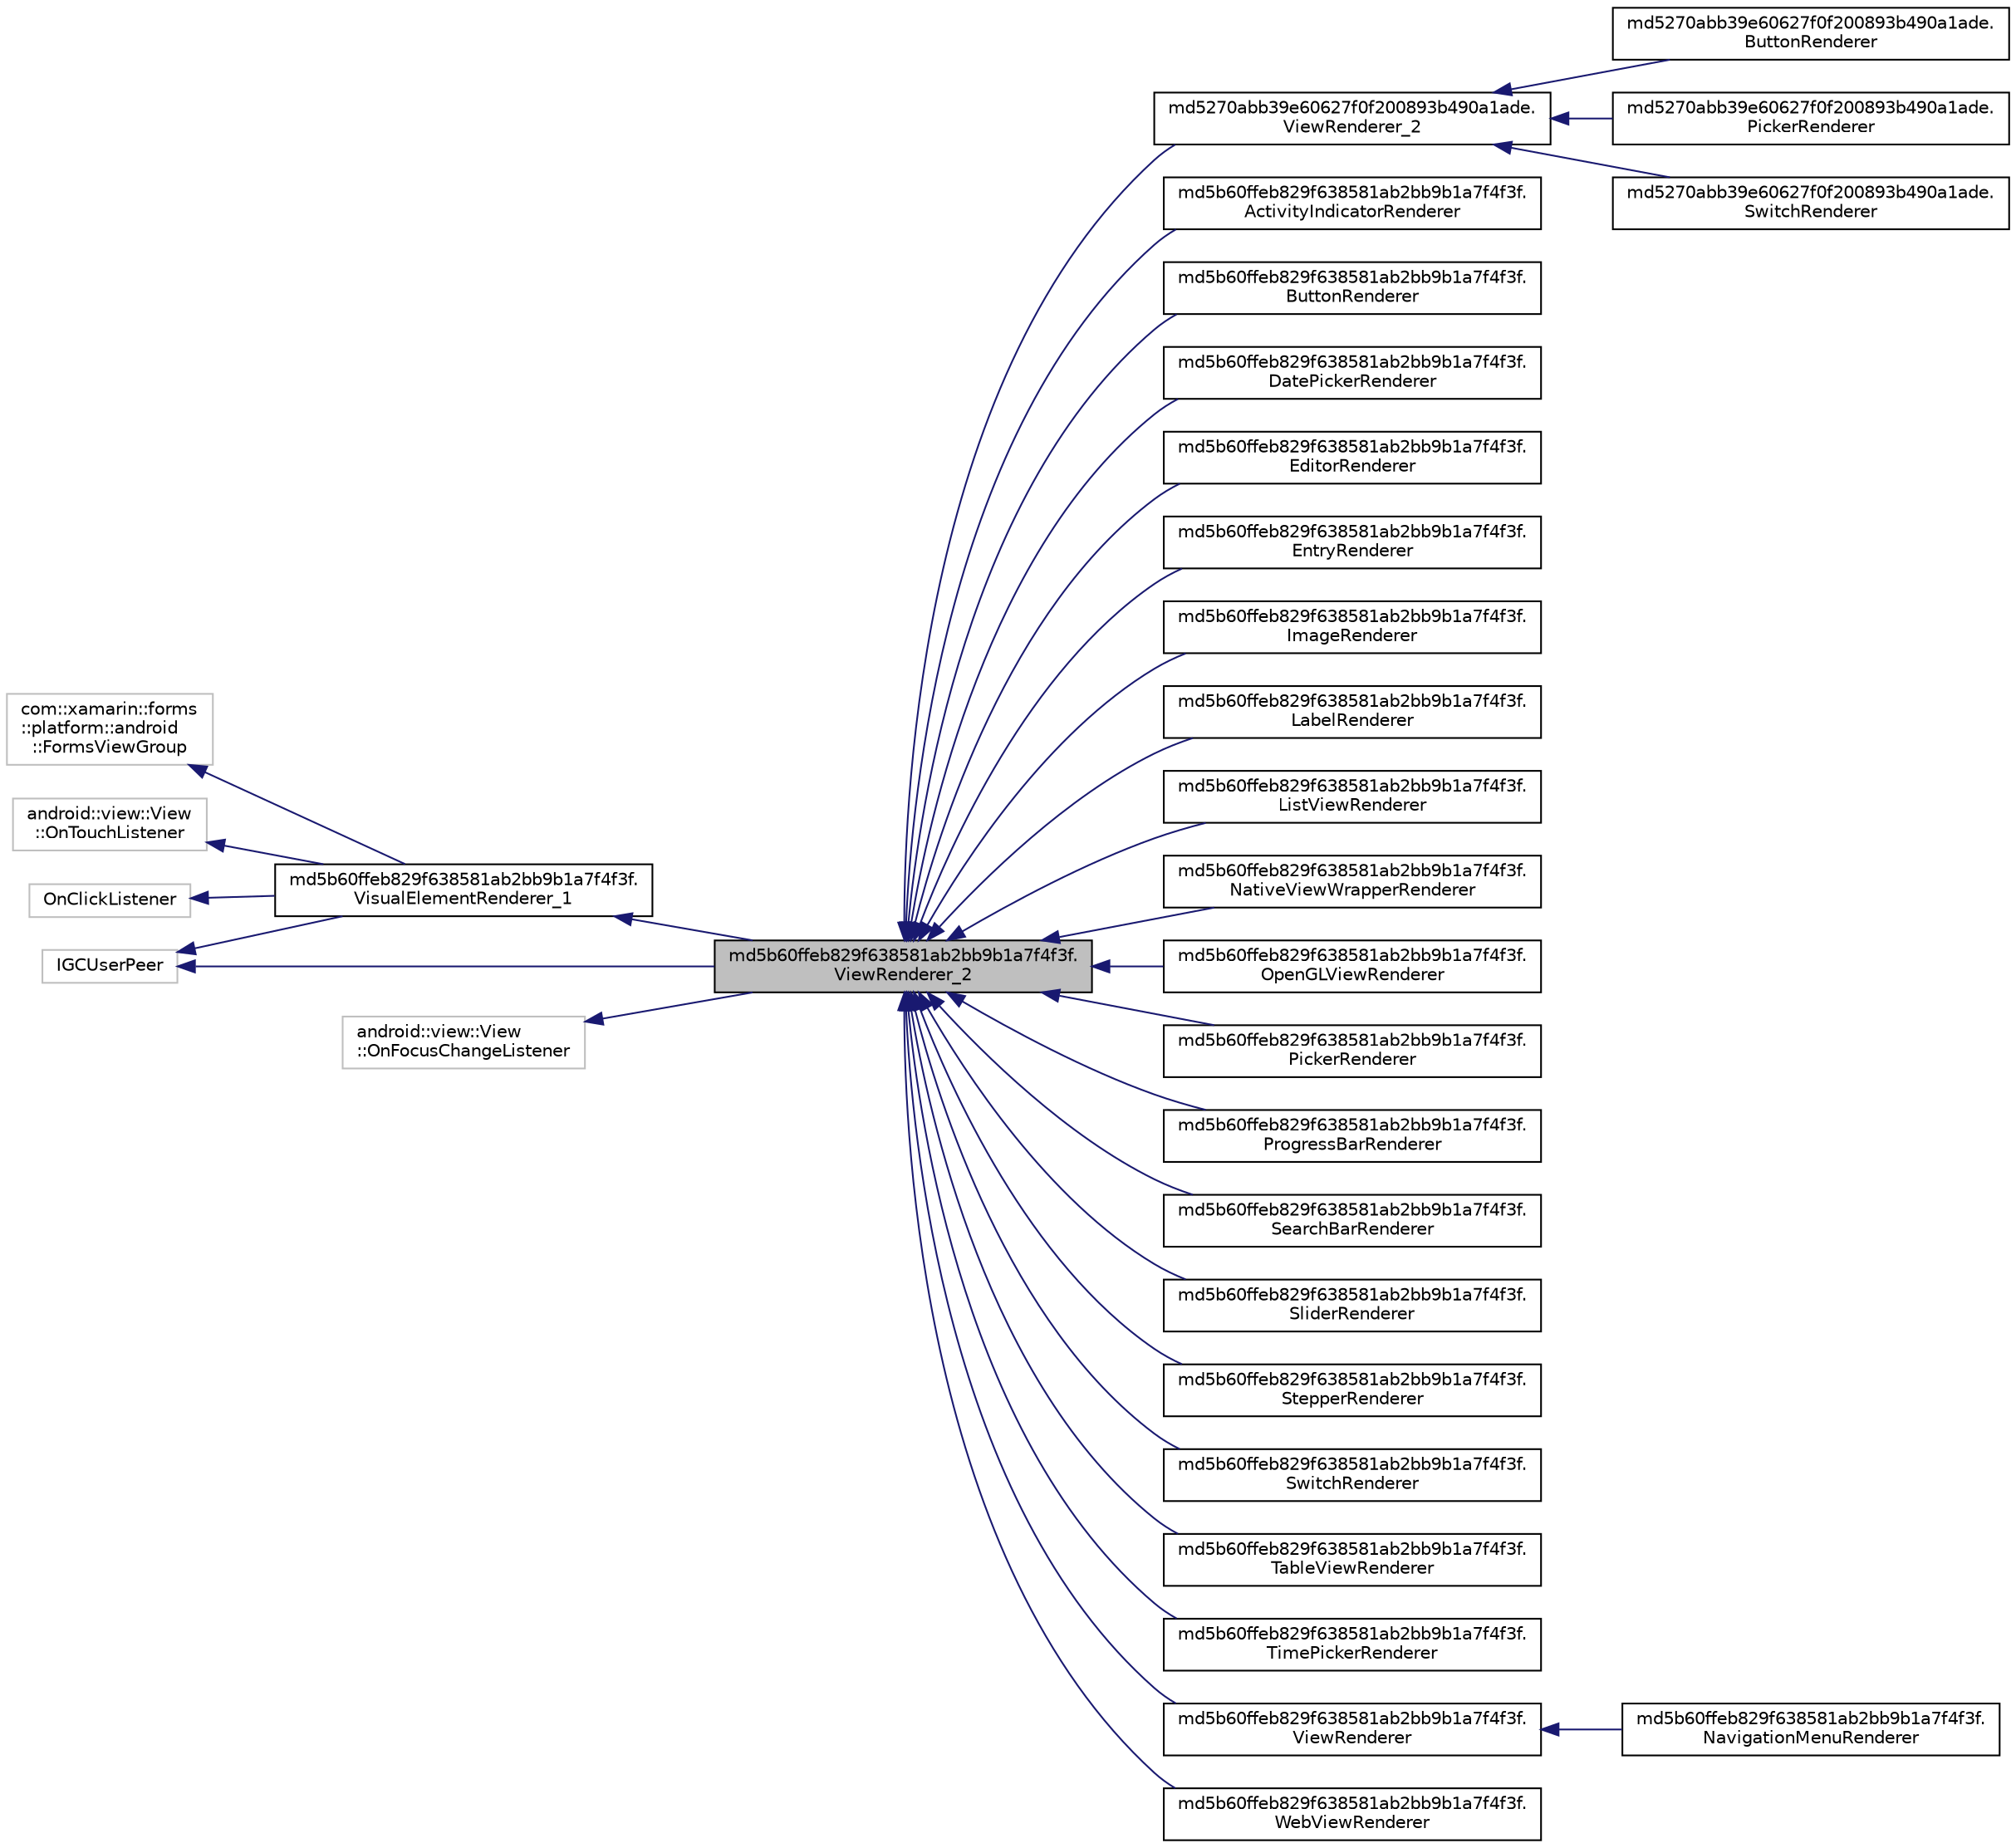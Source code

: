 digraph "md5b60ffeb829f638581ab2bb9b1a7f4f3f.ViewRenderer_2"
{
  edge [fontname="Helvetica",fontsize="10",labelfontname="Helvetica",labelfontsize="10"];
  node [fontname="Helvetica",fontsize="10",shape=record];
  rankdir="LR";
  Node0 [label="md5b60ffeb829f638581ab2bb9b1a7f4f3f.\lViewRenderer_2",height=0.2,width=0.4,color="black", fillcolor="grey75", style="filled", fontcolor="black"];
  Node1 -> Node0 [dir="back",color="midnightblue",fontsize="10",style="solid",fontname="Helvetica"];
  Node1 [label="md5b60ffeb829f638581ab2bb9b1a7f4f3f.\lVisualElementRenderer_1",height=0.2,width=0.4,color="black", fillcolor="white", style="filled",URL="$classmd5b60ffeb829f638581ab2bb9b1a7f4f3f_1_1_visual_element_renderer__1.html"];
  Node2 -> Node1 [dir="back",color="midnightblue",fontsize="10",style="solid",fontname="Helvetica"];
  Node2 [label="com::xamarin::forms\l::platform::android\l::FormsViewGroup",height=0.2,width=0.4,color="grey75", fillcolor="white", style="filled"];
  Node3 -> Node1 [dir="back",color="midnightblue",fontsize="10",style="solid",fontname="Helvetica"];
  Node3 [label="IGCUserPeer",height=0.2,width=0.4,color="grey75", fillcolor="white", style="filled"];
  Node4 -> Node1 [dir="back",color="midnightblue",fontsize="10",style="solid",fontname="Helvetica"];
  Node4 [label="android::view::View\l::OnTouchListener",height=0.2,width=0.4,color="grey75", fillcolor="white", style="filled"];
  Node5 -> Node1 [dir="back",color="midnightblue",fontsize="10",style="solid",fontname="Helvetica"];
  Node5 [label="OnClickListener",height=0.2,width=0.4,color="grey75", fillcolor="white", style="filled"];
  Node3 -> Node0 [dir="back",color="midnightblue",fontsize="10",style="solid",fontname="Helvetica"];
  Node6 -> Node0 [dir="back",color="midnightblue",fontsize="10",style="solid",fontname="Helvetica"];
  Node6 [label="android::view::View\l::OnFocusChangeListener",height=0.2,width=0.4,color="grey75", fillcolor="white", style="filled"];
  Node0 -> Node7 [dir="back",color="midnightblue",fontsize="10",style="solid",fontname="Helvetica"];
  Node7 [label="md5270abb39e60627f0f200893b490a1ade.\lViewRenderer_2",height=0.2,width=0.4,color="black", fillcolor="white", style="filled",URL="$classmd5270abb39e60627f0f200893b490a1ade_1_1_view_renderer__2.html"];
  Node7 -> Node8 [dir="back",color="midnightblue",fontsize="10",style="solid",fontname="Helvetica"];
  Node8 [label="md5270abb39e60627f0f200893b490a1ade.\lButtonRenderer",height=0.2,width=0.4,color="black", fillcolor="white", style="filled",URL="$classmd5270abb39e60627f0f200893b490a1ade_1_1_button_renderer.html"];
  Node7 -> Node9 [dir="back",color="midnightblue",fontsize="10",style="solid",fontname="Helvetica"];
  Node9 [label="md5270abb39e60627f0f200893b490a1ade.\lPickerRenderer",height=0.2,width=0.4,color="black", fillcolor="white", style="filled",URL="$classmd5270abb39e60627f0f200893b490a1ade_1_1_picker_renderer.html"];
  Node7 -> Node10 [dir="back",color="midnightblue",fontsize="10",style="solid",fontname="Helvetica"];
  Node10 [label="md5270abb39e60627f0f200893b490a1ade.\lSwitchRenderer",height=0.2,width=0.4,color="black", fillcolor="white", style="filled",URL="$classmd5270abb39e60627f0f200893b490a1ade_1_1_switch_renderer.html"];
  Node0 -> Node11 [dir="back",color="midnightblue",fontsize="10",style="solid",fontname="Helvetica"];
  Node11 [label="md5b60ffeb829f638581ab2bb9b1a7f4f3f.\lActivityIndicatorRenderer",height=0.2,width=0.4,color="black", fillcolor="white", style="filled",URL="$classmd5b60ffeb829f638581ab2bb9b1a7f4f3f_1_1_activity_indicator_renderer.html"];
  Node0 -> Node12 [dir="back",color="midnightblue",fontsize="10",style="solid",fontname="Helvetica"];
  Node12 [label="md5b60ffeb829f638581ab2bb9b1a7f4f3f.\lButtonRenderer",height=0.2,width=0.4,color="black", fillcolor="white", style="filled",URL="$classmd5b60ffeb829f638581ab2bb9b1a7f4f3f_1_1_button_renderer.html"];
  Node0 -> Node13 [dir="back",color="midnightblue",fontsize="10",style="solid",fontname="Helvetica"];
  Node13 [label="md5b60ffeb829f638581ab2bb9b1a7f4f3f.\lDatePickerRenderer",height=0.2,width=0.4,color="black", fillcolor="white", style="filled",URL="$classmd5b60ffeb829f638581ab2bb9b1a7f4f3f_1_1_date_picker_renderer.html"];
  Node0 -> Node14 [dir="back",color="midnightblue",fontsize="10",style="solid",fontname="Helvetica"];
  Node14 [label="md5b60ffeb829f638581ab2bb9b1a7f4f3f.\lEditorRenderer",height=0.2,width=0.4,color="black", fillcolor="white", style="filled",URL="$classmd5b60ffeb829f638581ab2bb9b1a7f4f3f_1_1_editor_renderer.html"];
  Node0 -> Node15 [dir="back",color="midnightblue",fontsize="10",style="solid",fontname="Helvetica"];
  Node15 [label="md5b60ffeb829f638581ab2bb9b1a7f4f3f.\lEntryRenderer",height=0.2,width=0.4,color="black", fillcolor="white", style="filled",URL="$classmd5b60ffeb829f638581ab2bb9b1a7f4f3f_1_1_entry_renderer.html"];
  Node0 -> Node16 [dir="back",color="midnightblue",fontsize="10",style="solid",fontname="Helvetica"];
  Node16 [label="md5b60ffeb829f638581ab2bb9b1a7f4f3f.\lImageRenderer",height=0.2,width=0.4,color="black", fillcolor="white", style="filled",URL="$classmd5b60ffeb829f638581ab2bb9b1a7f4f3f_1_1_image_renderer.html"];
  Node0 -> Node17 [dir="back",color="midnightblue",fontsize="10",style="solid",fontname="Helvetica"];
  Node17 [label="md5b60ffeb829f638581ab2bb9b1a7f4f3f.\lLabelRenderer",height=0.2,width=0.4,color="black", fillcolor="white", style="filled",URL="$classmd5b60ffeb829f638581ab2bb9b1a7f4f3f_1_1_label_renderer.html"];
  Node0 -> Node18 [dir="back",color="midnightblue",fontsize="10",style="solid",fontname="Helvetica"];
  Node18 [label="md5b60ffeb829f638581ab2bb9b1a7f4f3f.\lListViewRenderer",height=0.2,width=0.4,color="black", fillcolor="white", style="filled",URL="$classmd5b60ffeb829f638581ab2bb9b1a7f4f3f_1_1_list_view_renderer.html"];
  Node0 -> Node19 [dir="back",color="midnightblue",fontsize="10",style="solid",fontname="Helvetica"];
  Node19 [label="md5b60ffeb829f638581ab2bb9b1a7f4f3f.\lNativeViewWrapperRenderer",height=0.2,width=0.4,color="black", fillcolor="white", style="filled",URL="$classmd5b60ffeb829f638581ab2bb9b1a7f4f3f_1_1_native_view_wrapper_renderer.html"];
  Node0 -> Node20 [dir="back",color="midnightblue",fontsize="10",style="solid",fontname="Helvetica"];
  Node20 [label="md5b60ffeb829f638581ab2bb9b1a7f4f3f.\lOpenGLViewRenderer",height=0.2,width=0.4,color="black", fillcolor="white", style="filled",URL="$classmd5b60ffeb829f638581ab2bb9b1a7f4f3f_1_1_open_g_l_view_renderer.html"];
  Node0 -> Node21 [dir="back",color="midnightblue",fontsize="10",style="solid",fontname="Helvetica"];
  Node21 [label="md5b60ffeb829f638581ab2bb9b1a7f4f3f.\lPickerRenderer",height=0.2,width=0.4,color="black", fillcolor="white", style="filled",URL="$classmd5b60ffeb829f638581ab2bb9b1a7f4f3f_1_1_picker_renderer.html"];
  Node0 -> Node22 [dir="back",color="midnightblue",fontsize="10",style="solid",fontname="Helvetica"];
  Node22 [label="md5b60ffeb829f638581ab2bb9b1a7f4f3f.\lProgressBarRenderer",height=0.2,width=0.4,color="black", fillcolor="white", style="filled",URL="$classmd5b60ffeb829f638581ab2bb9b1a7f4f3f_1_1_progress_bar_renderer.html"];
  Node0 -> Node23 [dir="back",color="midnightblue",fontsize="10",style="solid",fontname="Helvetica"];
  Node23 [label="md5b60ffeb829f638581ab2bb9b1a7f4f3f.\lSearchBarRenderer",height=0.2,width=0.4,color="black", fillcolor="white", style="filled",URL="$classmd5b60ffeb829f638581ab2bb9b1a7f4f3f_1_1_search_bar_renderer.html"];
  Node0 -> Node24 [dir="back",color="midnightblue",fontsize="10",style="solid",fontname="Helvetica"];
  Node24 [label="md5b60ffeb829f638581ab2bb9b1a7f4f3f.\lSliderRenderer",height=0.2,width=0.4,color="black", fillcolor="white", style="filled",URL="$classmd5b60ffeb829f638581ab2bb9b1a7f4f3f_1_1_slider_renderer.html"];
  Node0 -> Node25 [dir="back",color="midnightblue",fontsize="10",style="solid",fontname="Helvetica"];
  Node25 [label="md5b60ffeb829f638581ab2bb9b1a7f4f3f.\lStepperRenderer",height=0.2,width=0.4,color="black", fillcolor="white", style="filled",URL="$classmd5b60ffeb829f638581ab2bb9b1a7f4f3f_1_1_stepper_renderer.html"];
  Node0 -> Node26 [dir="back",color="midnightblue",fontsize="10",style="solid",fontname="Helvetica"];
  Node26 [label="md5b60ffeb829f638581ab2bb9b1a7f4f3f.\lSwitchRenderer",height=0.2,width=0.4,color="black", fillcolor="white", style="filled",URL="$classmd5b60ffeb829f638581ab2bb9b1a7f4f3f_1_1_switch_renderer.html"];
  Node0 -> Node27 [dir="back",color="midnightblue",fontsize="10",style="solid",fontname="Helvetica"];
  Node27 [label="md5b60ffeb829f638581ab2bb9b1a7f4f3f.\lTableViewRenderer",height=0.2,width=0.4,color="black", fillcolor="white", style="filled",URL="$classmd5b60ffeb829f638581ab2bb9b1a7f4f3f_1_1_table_view_renderer.html"];
  Node0 -> Node28 [dir="back",color="midnightblue",fontsize="10",style="solid",fontname="Helvetica"];
  Node28 [label="md5b60ffeb829f638581ab2bb9b1a7f4f3f.\lTimePickerRenderer",height=0.2,width=0.4,color="black", fillcolor="white", style="filled",URL="$classmd5b60ffeb829f638581ab2bb9b1a7f4f3f_1_1_time_picker_renderer.html"];
  Node0 -> Node29 [dir="back",color="midnightblue",fontsize="10",style="solid",fontname="Helvetica"];
  Node29 [label="md5b60ffeb829f638581ab2bb9b1a7f4f3f.\lViewRenderer",height=0.2,width=0.4,color="black", fillcolor="white", style="filled",URL="$classmd5b60ffeb829f638581ab2bb9b1a7f4f3f_1_1_view_renderer.html"];
  Node29 -> Node30 [dir="back",color="midnightblue",fontsize="10",style="solid",fontname="Helvetica"];
  Node30 [label="md5b60ffeb829f638581ab2bb9b1a7f4f3f.\lNavigationMenuRenderer",height=0.2,width=0.4,color="black", fillcolor="white", style="filled",URL="$classmd5b60ffeb829f638581ab2bb9b1a7f4f3f_1_1_navigation_menu_renderer.html"];
  Node0 -> Node31 [dir="back",color="midnightblue",fontsize="10",style="solid",fontname="Helvetica"];
  Node31 [label="md5b60ffeb829f638581ab2bb9b1a7f4f3f.\lWebViewRenderer",height=0.2,width=0.4,color="black", fillcolor="white", style="filled",URL="$classmd5b60ffeb829f638581ab2bb9b1a7f4f3f_1_1_web_view_renderer.html"];
}
